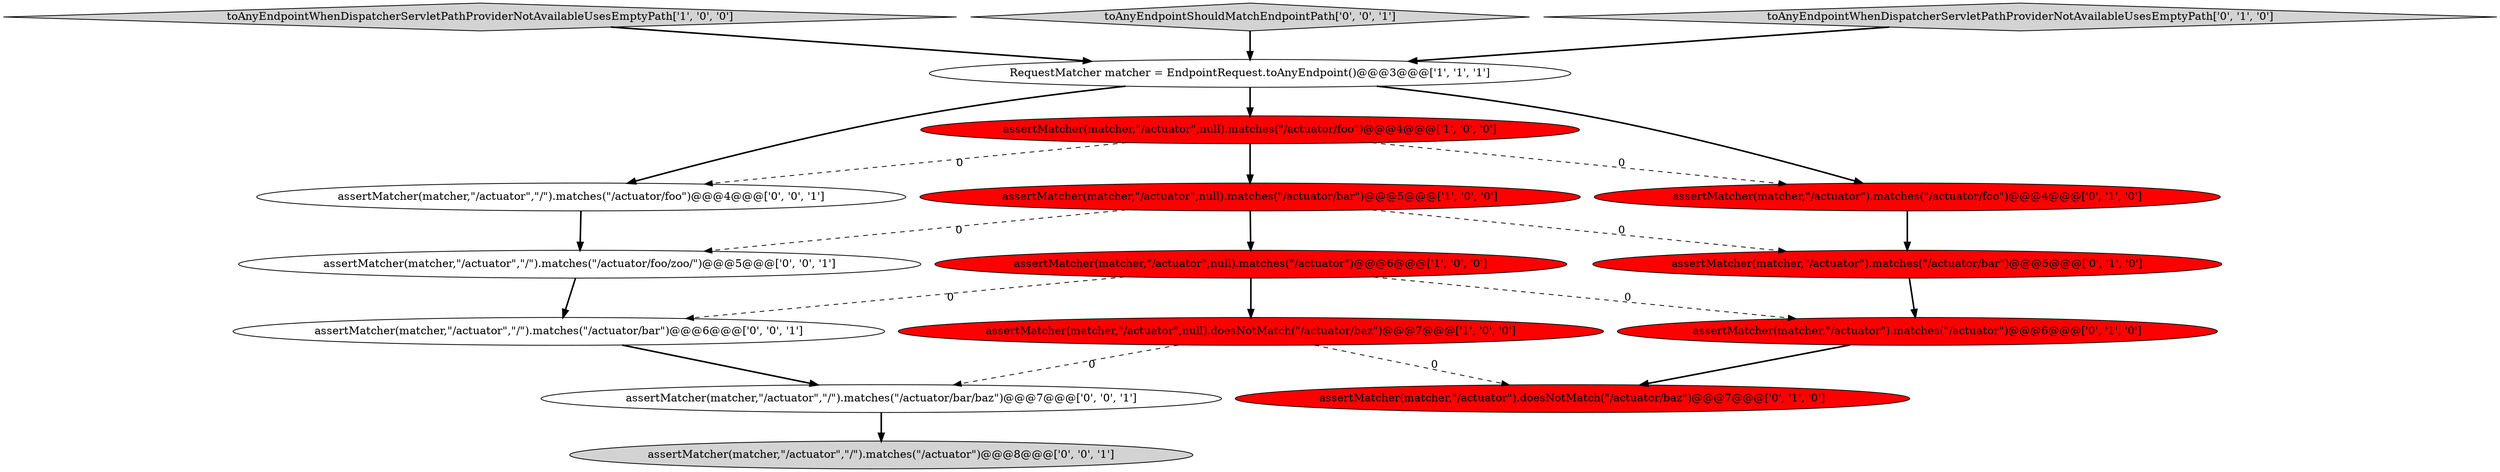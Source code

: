 digraph {
1 [style = filled, label = "assertMatcher(matcher,\"/actuator\",null).doesNotMatch(\"/actuator/baz\")@@@7@@@['1', '0', '0']", fillcolor = red, shape = ellipse image = "AAA1AAABBB1BBB"];
12 [style = filled, label = "assertMatcher(matcher,\"/actuator\",\"/\").matches(\"/actuator/foo\")@@@4@@@['0', '0', '1']", fillcolor = white, shape = ellipse image = "AAA0AAABBB3BBB"];
13 [style = filled, label = "assertMatcher(matcher,\"/actuator\",\"/\").matches(\"/actuator\")@@@8@@@['0', '0', '1']", fillcolor = lightgray, shape = ellipse image = "AAA0AAABBB3BBB"];
2 [style = filled, label = "toAnyEndpointWhenDispatcherServletPathProviderNotAvailableUsesEmptyPath['1', '0', '0']", fillcolor = lightgray, shape = diamond image = "AAA0AAABBB1BBB"];
4 [style = filled, label = "assertMatcher(matcher,\"/actuator\",null).matches(\"/actuator\")@@@6@@@['1', '0', '0']", fillcolor = red, shape = ellipse image = "AAA1AAABBB1BBB"];
14 [style = filled, label = "assertMatcher(matcher,\"/actuator\",\"/\").matches(\"/actuator/bar\")@@@6@@@['0', '0', '1']", fillcolor = white, shape = ellipse image = "AAA0AAABBB3BBB"];
3 [style = filled, label = "assertMatcher(matcher,\"/actuator\",null).matches(\"/actuator/bar\")@@@5@@@['1', '0', '0']", fillcolor = red, shape = ellipse image = "AAA1AAABBB1BBB"];
16 [style = filled, label = "toAnyEndpointShouldMatchEndpointPath['0', '0', '1']", fillcolor = lightgray, shape = diamond image = "AAA0AAABBB3BBB"];
7 [style = filled, label = "assertMatcher(matcher,\"/actuator\").doesNotMatch(\"/actuator/baz\")@@@7@@@['0', '1', '0']", fillcolor = red, shape = ellipse image = "AAA1AAABBB2BBB"];
15 [style = filled, label = "assertMatcher(matcher,\"/actuator\",\"/\").matches(\"/actuator/foo/zoo/\")@@@5@@@['0', '0', '1']", fillcolor = white, shape = ellipse image = "AAA0AAABBB3BBB"];
8 [style = filled, label = "assertMatcher(matcher,\"/actuator\").matches(\"/actuator/bar\")@@@5@@@['0', '1', '0']", fillcolor = red, shape = ellipse image = "AAA1AAABBB2BBB"];
9 [style = filled, label = "assertMatcher(matcher,\"/actuator\").matches(\"/actuator/foo\")@@@4@@@['0', '1', '0']", fillcolor = red, shape = ellipse image = "AAA1AAABBB2BBB"];
10 [style = filled, label = "toAnyEndpointWhenDispatcherServletPathProviderNotAvailableUsesEmptyPath['0', '1', '0']", fillcolor = lightgray, shape = diamond image = "AAA0AAABBB2BBB"];
6 [style = filled, label = "assertMatcher(matcher,\"/actuator\").matches(\"/actuator\")@@@6@@@['0', '1', '0']", fillcolor = red, shape = ellipse image = "AAA1AAABBB2BBB"];
11 [style = filled, label = "assertMatcher(matcher,\"/actuator\",\"/\").matches(\"/actuator/bar/baz\")@@@7@@@['0', '0', '1']", fillcolor = white, shape = ellipse image = "AAA0AAABBB3BBB"];
5 [style = filled, label = "RequestMatcher matcher = EndpointRequest.toAnyEndpoint()@@@3@@@['1', '1', '1']", fillcolor = white, shape = ellipse image = "AAA0AAABBB1BBB"];
0 [style = filled, label = "assertMatcher(matcher,\"/actuator\",null).matches(\"/actuator/foo\")@@@4@@@['1', '0', '0']", fillcolor = red, shape = ellipse image = "AAA1AAABBB1BBB"];
0->3 [style = bold, label=""];
5->9 [style = bold, label=""];
15->14 [style = bold, label=""];
12->15 [style = bold, label=""];
8->6 [style = bold, label=""];
0->12 [style = dashed, label="0"];
4->6 [style = dashed, label="0"];
9->8 [style = bold, label=""];
3->4 [style = bold, label=""];
10->5 [style = bold, label=""];
5->0 [style = bold, label=""];
5->12 [style = bold, label=""];
1->11 [style = dashed, label="0"];
11->13 [style = bold, label=""];
16->5 [style = bold, label=""];
3->15 [style = dashed, label="0"];
3->8 [style = dashed, label="0"];
4->14 [style = dashed, label="0"];
4->1 [style = bold, label=""];
0->9 [style = dashed, label="0"];
1->7 [style = dashed, label="0"];
6->7 [style = bold, label=""];
14->11 [style = bold, label=""];
2->5 [style = bold, label=""];
}

